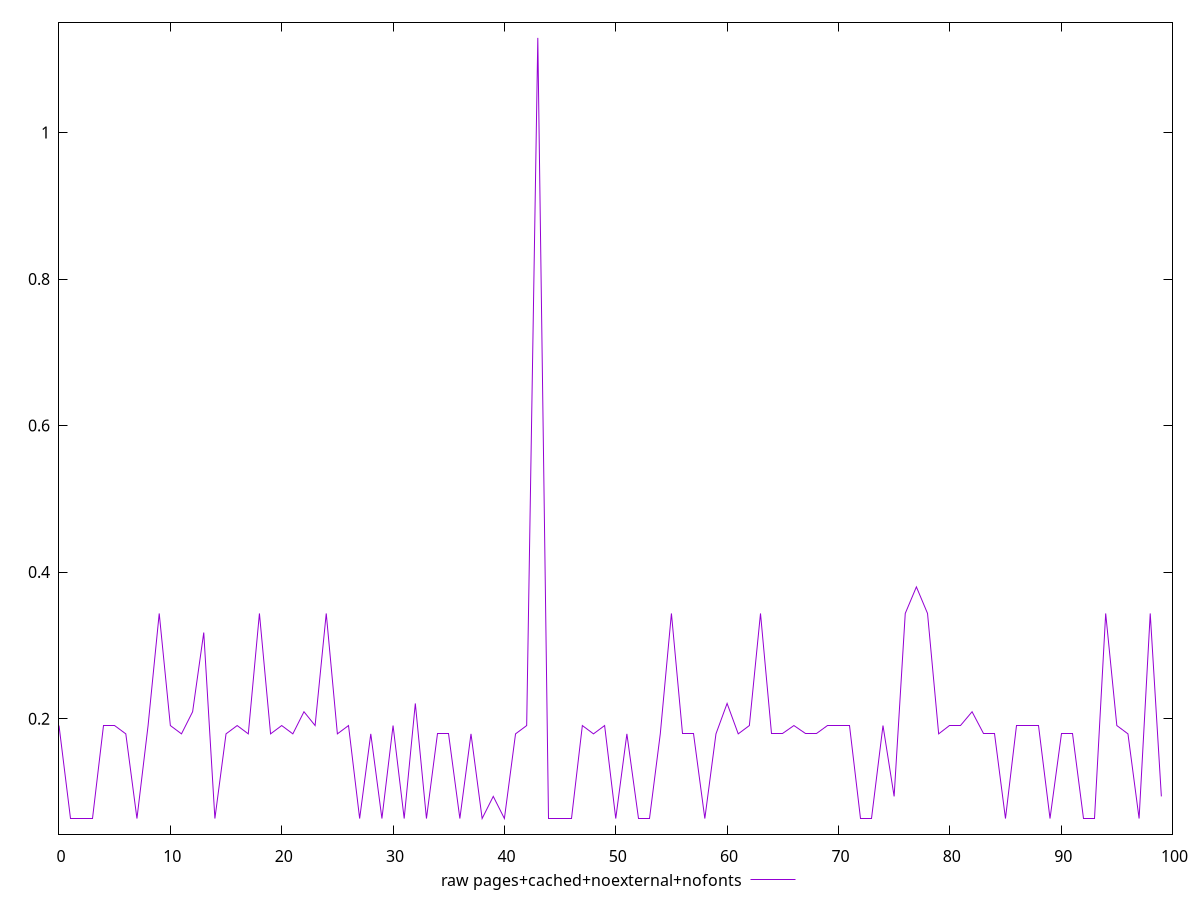 $_rawPagesCachedNoexternalNofonts <<EOF
0.1905707836151123
0.0636767578125
0.0636767578125
0.0636767578125
0.1905707836151123
0.1905707836151123
0.17922065734863282
0.0636767578125
0.1905707836151123
0.3436212158203125
0.1905707836151123
0.17922065734863282
0.20941780090332032
0.31750728607177736
0.0636767578125
0.17922065734863282
0.1905707836151123
0.17922065734863282
0.3436212158203125
0.17922065734863282
0.1905707836151123
0.17922065734863282
0.20941780090332032
0.1905707836151123
0.3436212158203125
0.17922065734863282
0.1905707836151123
0.0636767578125
0.17922065734863282
0.0636767578125
0.1905707836151123
0.0636767578125
0.2207679271697998
0.0636767578125
0.17922065734863282
0.17922065734863282
0.0636767578125
0.17922065734863282
0.0636767578125
0.0938739013671875
0.0636767578125
0.17922065734863282
0.1905707836151123
1.1291448974609375
0.0636767578125
0.0636767578125
0.0636767578125
0.1905707836151123
0.17922065734863282
0.1905707836151123
0.0636767578125
0.17922065734863282
0.0636767578125
0.0636767578125
0.17922065734863282
0.3436212158203125
0.17922065734863282
0.17922065734863282
0.0636767578125
0.17922065734863282
0.2207679271697998
0.17922065734863282
0.1905707836151123
0.3436212158203125
0.17922065734863282
0.17922065734863282
0.1905707836151123
0.17922065734863282
0.17922065734863282
0.1905707836151123
0.1905707836151123
0.1905707836151123
0.0636767578125
0.0636767578125
0.1905707836151123
0.0938739013671875
0.3436212158203125
0.3797997665405274
0.3436212158203125
0.17922065734863282
0.1905707836151123
0.1905707836151123
0.20941780090332032
0.17922065734863282
0.17922065734863282
0.0636767578125
0.1905707836151123
0.1905707836151123
0.1905707836151123
0.0636767578125
0.17922065734863282
0.17922065734863282
0.0636767578125
0.0636767578125
0.3436212158203125
0.1905707836151123
0.17922065734863282
0.0636767578125
0.3436212158203125
0.0938739013671875
EOF
set key outside below
set terminal pngcairo
set output "report_00005_2020-11-02T22-26-11.212Z/cumulative-layout-shift/pages+cached+noexternal+nofonts//raw.png"
set yrange [0.04236739501953125:1.1504542602539063]
plot $_rawPagesCachedNoexternalNofonts title "raw pages+cached+noexternal+nofonts" with line ,